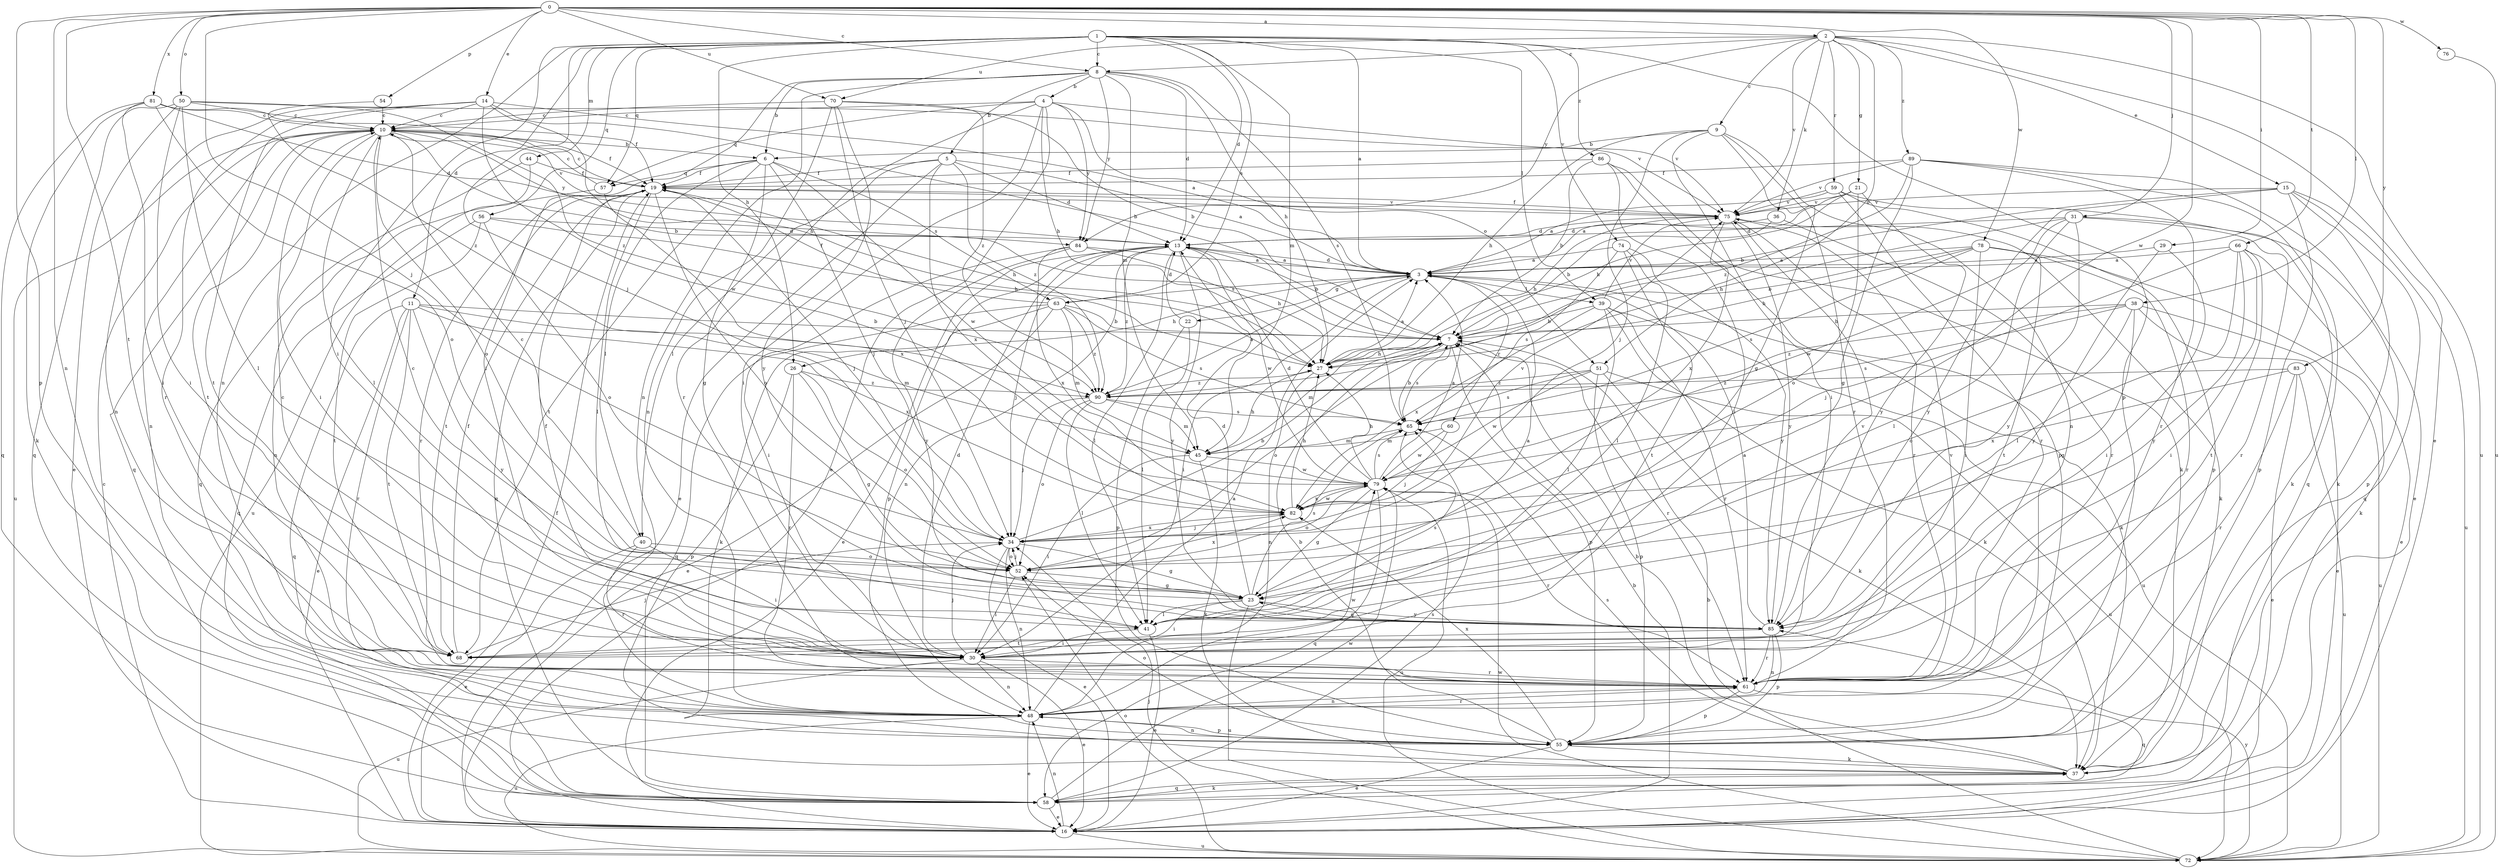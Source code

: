 strict digraph  {
0;
1;
2;
3;
4;
5;
6;
7;
8;
9;
10;
11;
13;
14;
15;
16;
19;
21;
22;
23;
26;
27;
29;
30;
31;
34;
36;
37;
38;
39;
40;
41;
44;
45;
48;
50;
51;
52;
54;
55;
56;
57;
58;
59;
60;
61;
63;
65;
66;
68;
70;
72;
74;
75;
76;
78;
79;
81;
82;
83;
84;
85;
86;
89;
90;
0 -> 2  [label=a];
0 -> 8  [label=c];
0 -> 14  [label=e];
0 -> 29  [label=i];
0 -> 31  [label=j];
0 -> 34  [label=j];
0 -> 38  [label=l];
0 -> 48  [label=n];
0 -> 50  [label=o];
0 -> 54  [label=p];
0 -> 55  [label=p];
0 -> 66  [label=t];
0 -> 68  [label=t];
0 -> 70  [label=u];
0 -> 76  [label=w];
0 -> 78  [label=w];
0 -> 79  [label=w];
0 -> 81  [label=x];
0 -> 83  [label=y];
1 -> 3  [label=a];
1 -> 8  [label=c];
1 -> 11  [label=d];
1 -> 13  [label=d];
1 -> 26  [label=h];
1 -> 30  [label=i];
1 -> 34  [label=j];
1 -> 39  [label=l];
1 -> 44  [label=m];
1 -> 45  [label=m];
1 -> 48  [label=n];
1 -> 55  [label=p];
1 -> 56  [label=q];
1 -> 57  [label=q];
1 -> 63  [label=s];
1 -> 74  [label=v];
1 -> 86  [label=z];
2 -> 8  [label=c];
2 -> 9  [label=c];
2 -> 15  [label=e];
2 -> 16  [label=e];
2 -> 21  [label=g];
2 -> 36  [label=k];
2 -> 51  [label=o];
2 -> 59  [label=r];
2 -> 70  [label=u];
2 -> 72  [label=u];
2 -> 75  [label=v];
2 -> 84  [label=y];
2 -> 89  [label=z];
3 -> 13  [label=d];
3 -> 22  [label=g];
3 -> 26  [label=h];
3 -> 30  [label=i];
3 -> 37  [label=k];
3 -> 39  [label=l];
3 -> 60  [label=r];
3 -> 63  [label=s];
4 -> 10  [label=c];
4 -> 16  [label=e];
4 -> 27  [label=h];
4 -> 30  [label=i];
4 -> 51  [label=o];
4 -> 57  [label=q];
4 -> 61  [label=r];
4 -> 75  [label=v];
4 -> 84  [label=y];
5 -> 3  [label=a];
5 -> 13  [label=d];
5 -> 16  [label=e];
5 -> 19  [label=f];
5 -> 40  [label=l];
5 -> 82  [label=x];
5 -> 90  [label=z];
6 -> 19  [label=f];
6 -> 23  [label=g];
6 -> 34  [label=j];
6 -> 40  [label=l];
6 -> 57  [label=q];
6 -> 63  [label=s];
6 -> 68  [label=t];
6 -> 79  [label=w];
7 -> 27  [label=h];
7 -> 45  [label=m];
7 -> 52  [label=o];
7 -> 55  [label=p];
7 -> 61  [label=r];
7 -> 65  [label=s];
8 -> 4  [label=b];
8 -> 5  [label=b];
8 -> 6  [label=b];
8 -> 13  [label=d];
8 -> 27  [label=h];
8 -> 30  [label=i];
8 -> 45  [label=m];
8 -> 48  [label=n];
8 -> 65  [label=s];
8 -> 84  [label=y];
9 -> 6  [label=b];
9 -> 23  [label=g];
9 -> 27  [label=h];
9 -> 30  [label=i];
9 -> 34  [label=j];
9 -> 48  [label=n];
9 -> 61  [label=r];
10 -> 6  [label=b];
10 -> 7  [label=b];
10 -> 19  [label=f];
10 -> 30  [label=i];
10 -> 41  [label=l];
10 -> 48  [label=n];
10 -> 52  [label=o];
10 -> 58  [label=q];
10 -> 68  [label=t];
10 -> 72  [label=u];
10 -> 75  [label=v];
10 -> 84  [label=y];
11 -> 7  [label=b];
11 -> 16  [label=e];
11 -> 45  [label=m];
11 -> 58  [label=q];
11 -> 61  [label=r];
11 -> 68  [label=t];
11 -> 82  [label=x];
11 -> 85  [label=y];
13 -> 3  [label=a];
13 -> 7  [label=b];
13 -> 16  [label=e];
13 -> 34  [label=j];
13 -> 41  [label=l];
13 -> 48  [label=n];
13 -> 55  [label=p];
13 -> 79  [label=w];
13 -> 85  [label=y];
13 -> 90  [label=z];
14 -> 3  [label=a];
14 -> 7  [label=b];
14 -> 10  [label=c];
14 -> 27  [label=h];
14 -> 48  [label=n];
14 -> 61  [label=r];
14 -> 68  [label=t];
14 -> 79  [label=w];
15 -> 7  [label=b];
15 -> 37  [label=k];
15 -> 55  [label=p];
15 -> 58  [label=q];
15 -> 72  [label=u];
15 -> 75  [label=v];
15 -> 85  [label=y];
16 -> 7  [label=b];
16 -> 10  [label=c];
16 -> 19  [label=f];
16 -> 48  [label=n];
16 -> 72  [label=u];
19 -> 10  [label=c];
19 -> 27  [label=h];
19 -> 34  [label=j];
19 -> 41  [label=l];
19 -> 52  [label=o];
19 -> 58  [label=q];
19 -> 61  [label=r];
19 -> 68  [label=t];
19 -> 75  [label=v];
21 -> 3  [label=a];
21 -> 27  [label=h];
21 -> 52  [label=o];
21 -> 75  [label=v];
21 -> 85  [label=y];
22 -> 13  [label=d];
22 -> 41  [label=l];
22 -> 55  [label=p];
23 -> 3  [label=a];
23 -> 10  [label=c];
23 -> 13  [label=d];
23 -> 30  [label=i];
23 -> 41  [label=l];
23 -> 65  [label=s];
23 -> 72  [label=u];
23 -> 85  [label=y];
26 -> 23  [label=g];
26 -> 52  [label=o];
26 -> 55  [label=p];
26 -> 61  [label=r];
26 -> 90  [label=z];
27 -> 3  [label=a];
27 -> 48  [label=n];
27 -> 90  [label=z];
29 -> 3  [label=a];
29 -> 30  [label=i];
29 -> 85  [label=y];
30 -> 10  [label=c];
30 -> 13  [label=d];
30 -> 16  [label=e];
30 -> 19  [label=f];
30 -> 34  [label=j];
30 -> 48  [label=n];
30 -> 61  [label=r];
30 -> 72  [label=u];
31 -> 13  [label=d];
31 -> 27  [label=h];
31 -> 41  [label=l];
31 -> 55  [label=p];
31 -> 61  [label=r];
31 -> 79  [label=w];
31 -> 85  [label=y];
34 -> 7  [label=b];
34 -> 16  [label=e];
34 -> 23  [label=g];
34 -> 48  [label=n];
34 -> 52  [label=o];
34 -> 82  [label=x];
36 -> 7  [label=b];
36 -> 13  [label=d];
36 -> 61  [label=r];
37 -> 7  [label=b];
37 -> 58  [label=q];
37 -> 65  [label=s];
38 -> 7  [label=b];
38 -> 16  [label=e];
38 -> 23  [label=g];
38 -> 52  [label=o];
38 -> 65  [label=s];
38 -> 72  [label=u];
38 -> 90  [label=z];
39 -> 7  [label=b];
39 -> 37  [label=k];
39 -> 41  [label=l];
39 -> 61  [label=r];
39 -> 72  [label=u];
39 -> 75  [label=v];
39 -> 82  [label=x];
40 -> 10  [label=c];
40 -> 16  [label=e];
40 -> 30  [label=i];
40 -> 52  [label=o];
40 -> 61  [label=r];
41 -> 16  [label=e];
41 -> 30  [label=i];
41 -> 65  [label=s];
44 -> 19  [label=f];
44 -> 58  [label=q];
44 -> 72  [label=u];
45 -> 27  [label=h];
45 -> 30  [label=i];
45 -> 37  [label=k];
45 -> 79  [label=w];
48 -> 3  [label=a];
48 -> 16  [label=e];
48 -> 55  [label=p];
48 -> 61  [label=r];
48 -> 72  [label=u];
48 -> 79  [label=w];
50 -> 10  [label=c];
50 -> 16  [label=e];
50 -> 30  [label=i];
50 -> 41  [label=l];
50 -> 58  [label=q];
50 -> 75  [label=v];
50 -> 90  [label=z];
51 -> 37  [label=k];
51 -> 55  [label=p];
51 -> 65  [label=s];
51 -> 72  [label=u];
51 -> 79  [label=w];
51 -> 90  [label=z];
52 -> 23  [label=g];
52 -> 30  [label=i];
52 -> 34  [label=j];
52 -> 82  [label=x];
54 -> 10  [label=c];
54 -> 90  [label=z];
55 -> 7  [label=b];
55 -> 16  [label=e];
55 -> 37  [label=k];
55 -> 48  [label=n];
55 -> 52  [label=o];
55 -> 82  [label=x];
56 -> 13  [label=d];
56 -> 27  [label=h];
56 -> 52  [label=o];
56 -> 58  [label=q];
56 -> 68  [label=t];
57 -> 10  [label=c];
57 -> 48  [label=n];
57 -> 82  [label=x];
58 -> 16  [label=e];
58 -> 37  [label=k];
58 -> 65  [label=s];
58 -> 79  [label=w];
59 -> 3  [label=a];
59 -> 37  [label=k];
59 -> 55  [label=p];
59 -> 61  [label=r];
59 -> 75  [label=v];
60 -> 34  [label=j];
60 -> 45  [label=m];
60 -> 79  [label=w];
61 -> 48  [label=n];
61 -> 55  [label=p];
61 -> 58  [label=q];
61 -> 75  [label=v];
63 -> 7  [label=b];
63 -> 16  [label=e];
63 -> 19  [label=f];
63 -> 37  [label=k];
63 -> 45  [label=m];
63 -> 58  [label=q];
63 -> 65  [label=s];
63 -> 90  [label=z];
65 -> 7  [label=b];
65 -> 45  [label=m];
66 -> 3  [label=a];
66 -> 16  [label=e];
66 -> 30  [label=i];
66 -> 34  [label=j];
66 -> 41  [label=l];
66 -> 68  [label=t];
66 -> 85  [label=y];
68 -> 19  [label=f];
68 -> 34  [label=j];
70 -> 7  [label=b];
70 -> 10  [label=c];
70 -> 34  [label=j];
70 -> 48  [label=n];
70 -> 85  [label=y];
70 -> 90  [label=z];
72 -> 7  [label=b];
72 -> 34  [label=j];
72 -> 52  [label=o];
72 -> 79  [label=w];
72 -> 85  [label=y];
74 -> 3  [label=a];
74 -> 41  [label=l];
74 -> 65  [label=s];
74 -> 68  [label=t];
74 -> 85  [label=y];
75 -> 13  [label=d];
75 -> 19  [label=f];
75 -> 27  [label=h];
75 -> 37  [label=k];
75 -> 61  [label=r];
75 -> 82  [label=x];
75 -> 85  [label=y];
76 -> 72  [label=u];
78 -> 3  [label=a];
78 -> 7  [label=b];
78 -> 27  [label=h];
78 -> 30  [label=i];
78 -> 37  [label=k];
78 -> 61  [label=r];
78 -> 65  [label=s];
78 -> 68  [label=t];
79 -> 3  [label=a];
79 -> 13  [label=d];
79 -> 23  [label=g];
79 -> 27  [label=h];
79 -> 52  [label=o];
79 -> 58  [label=q];
79 -> 61  [label=r];
79 -> 65  [label=s];
79 -> 72  [label=u];
79 -> 82  [label=x];
81 -> 10  [label=c];
81 -> 13  [label=d];
81 -> 19  [label=f];
81 -> 30  [label=i];
81 -> 37  [label=k];
81 -> 52  [label=o];
81 -> 58  [label=q];
82 -> 27  [label=h];
82 -> 34  [label=j];
82 -> 75  [label=v];
82 -> 79  [label=w];
83 -> 16  [label=e];
83 -> 61  [label=r];
83 -> 72  [label=u];
83 -> 82  [label=x];
83 -> 90  [label=z];
84 -> 3  [label=a];
84 -> 27  [label=h];
84 -> 30  [label=i];
84 -> 82  [label=x];
84 -> 85  [label=y];
85 -> 3  [label=a];
85 -> 23  [label=g];
85 -> 48  [label=n];
85 -> 55  [label=p];
85 -> 61  [label=r];
85 -> 68  [label=t];
85 -> 75  [label=v];
86 -> 7  [label=b];
86 -> 19  [label=f];
86 -> 30  [label=i];
86 -> 37  [label=k];
86 -> 55  [label=p];
89 -> 16  [label=e];
89 -> 19  [label=f];
89 -> 23  [label=g];
89 -> 58  [label=q];
89 -> 61  [label=r];
89 -> 75  [label=v];
89 -> 90  [label=z];
90 -> 3  [label=a];
90 -> 34  [label=j];
90 -> 41  [label=l];
90 -> 45  [label=m];
90 -> 52  [label=o];
90 -> 65  [label=s];
}
